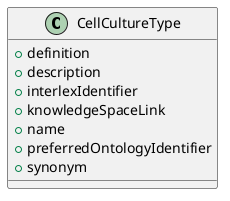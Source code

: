 @startuml
class CellCultureType {
+definition
+description
+interlexIdentifier
+knowledgeSpaceLink
+name
+preferredOntologyIdentifier
+synonym

}

@enduml